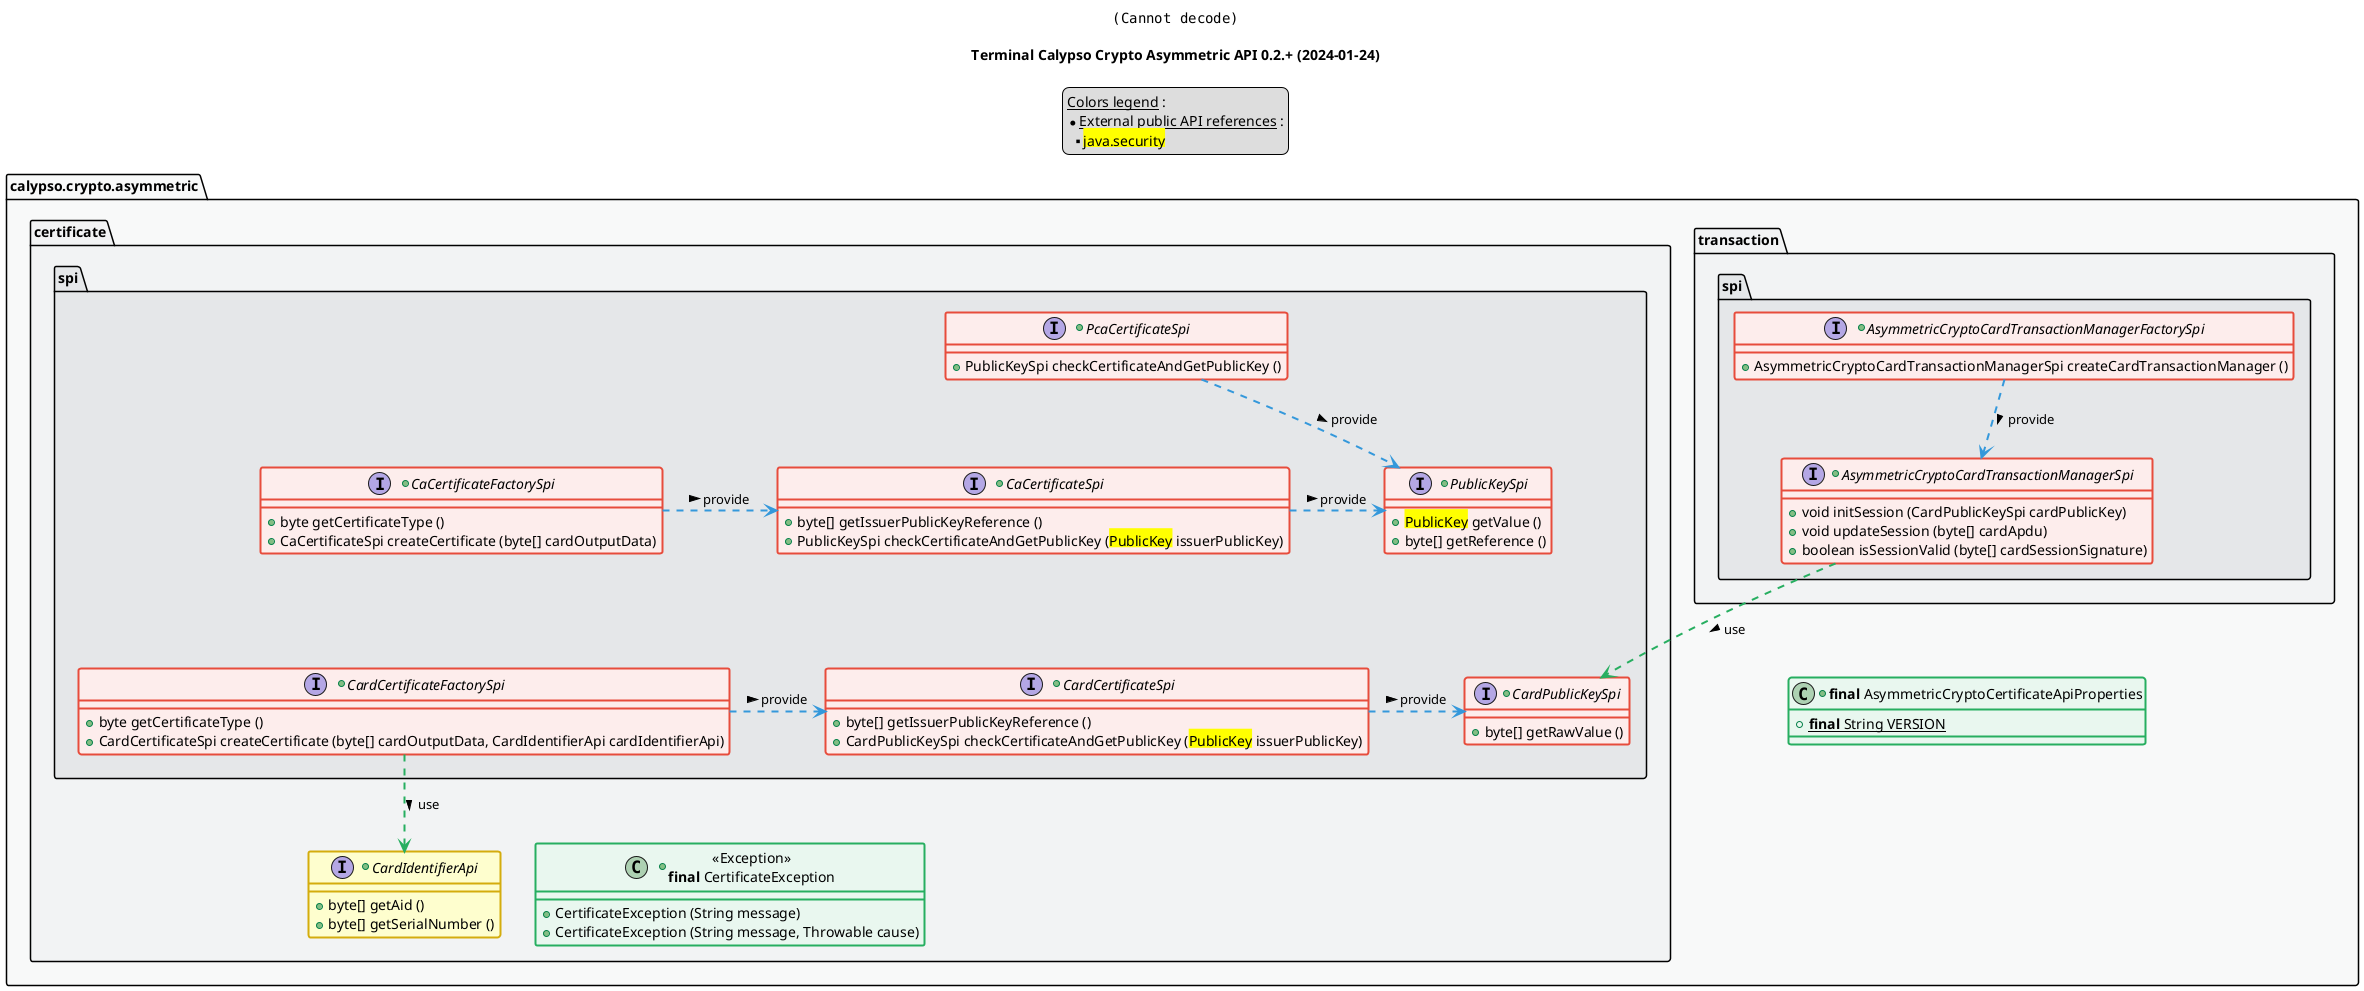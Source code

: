 @startuml
title
    <img:../assets/logo.svg{scale=0.2}>

    Terminal Calypso Crypto Asymmetric API 0.2.+ (2024-01-24)
end title

' == THEME ==

'Couleurs issues de : https://htmlcolorcodes.com/fr/tableau-de-couleur/tableau-de-couleur-design-plat/
!define C_GREY1 F8F9F9
!define C_GREY2 F2F3F4
!define C_GREY3 E5E7E9
!define C_GREY4 D7DBDD
!define C_GREY5 CACFD2
!define C_GREY6 BDC3C7
!define C_LINK 3498DB
!define C_USE 27AE60
!define C_THROW 2C3E50

' -- Styles that don't work with new version of plantuml --
skinparam stereotypeABorderColor #A9DCDF
skinparam stereotypeIBorderColor #B4A7E5
skinparam stereotypeCBorderColor #ADD1B2
skinparam stereotypeEBorderColor #EB93DF
' -- END --

skinparam ClassBorderThickness 2
skinparam ArrowThickness 2

' Yellow
skinparam ClassBackgroundColor #FEFECE
skinparam ClassBorderColor #D4AC0D
' Red
skinparam ClassBackgroundColor<<red>> #FDEDEC
skinparam ClassBorderColor<<red>> #E74C3C
hide <<red>> stereotype
' Purple
skinparam ClassBackgroundColor<<purple>> #F4ECF7
skinparam ClassBorderColor<<purple>> #8E44AD
hide <<purple>> stereotype
' blue
skinparam ClassBackgroundColor<<blue>> #EBF5FB
skinparam ClassBorderColor<<blue>> #3498DB
hide <<blue>> stereotype
' Green
skinparam ClassBackgroundColor<<green>> #E9F7EF
skinparam ClassBorderColor<<green>> #27AE60
hide <<green>> stereotype
' Grey
skinparam ClassBackgroundColor<<grey>> #EAECEE
skinparam ClassBorderColor<<grey>> #2C3E50
hide <<grey>> stereotype

' == CONTENT ==

legend top
    __Colors legend__ :
    * __External public API references__ :
    ** <back:yellow>java.security</back>
end legend

package "calypso.crypto.asymmetric" as api {
    package "transaction" as transaction {
        package spi {
            +interface AsymmetricCryptoCardTransactionManagerFactorySpi <<red>> {
                +AsymmetricCryptoCardTransactionManagerSpi createCardTransactionManager ()
            }
            +interface AsymmetricCryptoCardTransactionManagerSpi <<red>> {
                +void initSession (CardPublicKeySpi cardPublicKey)
                +void updateSession (byte[] cardApdu)
                +boolean isSessionValid (byte[] cardSessionSignature)
            }
        }
    }
    +class "**final** AsymmetricCryptoCertificateApiProperties" as ApiProperties <<green>> {
        +{static} **final** String VERSION
    }
    package "certificate" as certificate {
        +interface CardIdentifierApi {
            +byte[] getAid ()
            +byte[] getSerialNumber ()
        }
        package spi {
            together {
            +interface PcaCertificateSpi <<red>> {
                +PublicKeySpi checkCertificateAndGetPublicKey ()
            }
            +interface CaCertificateFactorySpi <<red>> {
                +byte getCertificateType ()
                +CaCertificateSpi createCertificate (byte[] cardOutputData)
            }
            +interface CaCertificateSpi <<red>> {
                +byte[] getIssuerPublicKeyReference ()
                +PublicKeySpi checkCertificateAndGetPublicKey (<Back:Yellow>PublicKey</Back> issuerPublicKey)
            }
            +interface CardCertificateFactorySpi <<red>> {
                +byte getCertificateType ()
                +CardCertificateSpi createCertificate (byte[] cardOutputData, CardIdentifierApi cardIdentifierApi)
            }
            +interface CardCertificateSpi <<red>> {
                +byte[] getIssuerPublicKeyReference ()
                +CardPublicKeySpi checkCertificateAndGetPublicKey (<Back:Yellow>PublicKey</Back> issuerPublicKey)
            }
            }
            +interface PublicKeySpi <<red>> {
                +<back:yellow>PublicKey</back> getValue ()
                +byte[] getReference ()
            }
            +interface CardPublicKeySpi <<red>> {
                +byte[] getRawValue ()
            }
        }
        +class "<<Exception>>\n**final** CertificateException" as CertificateException <<green>> {
            +CertificateException (String message)
            +CertificateException (String message, Throwable cause)
        }
    }
}

' Associations

AsymmetricCryptoCardTransactionManagerFactorySpi ..> AsymmetricCryptoCardTransactionManagerSpi #C_LINK : provide >

AsymmetricCryptoCardTransactionManagerSpi ..> CardPublicKeySpi #C_USE : use >

CaCertificateFactorySpi .right.> CaCertificateSpi #C_LINK : provide >
CardCertificateFactorySpi .right.> CardCertificateSpi #C_LINK : provide >

PcaCertificateSpi ..> PublicKeySpi #C_LINK : provide >
CaCertificateSpi .right.> PublicKeySpi #C_LINK : provide >
CardCertificateSpi .right.> CardPublicKeySpi #C_LINK : provide >

CardCertificateFactorySpi ..> CardIdentifierApi #C_USE : use >

' == LAYOUT ==

PcaCertificateSpi -[hidden]- CaCertificateSpi
CaCertificateFactorySpi -[hidden]- CardCertificateFactorySpi
CardIdentifierApi -[hidden]right- CertificateException
AsymmetricCryptoCardTransactionManagerSpi -[hidden]- ApiProperties

' == STYLE ==

package api #C_GREY1 {}
package api.transaction #C_GREY2 {}
package api.transaction.spi #C_GREY3 {}
package api.certificate #C_GREY2 {}
package api.certificate.spi #C_GREY3 {}

@enduml